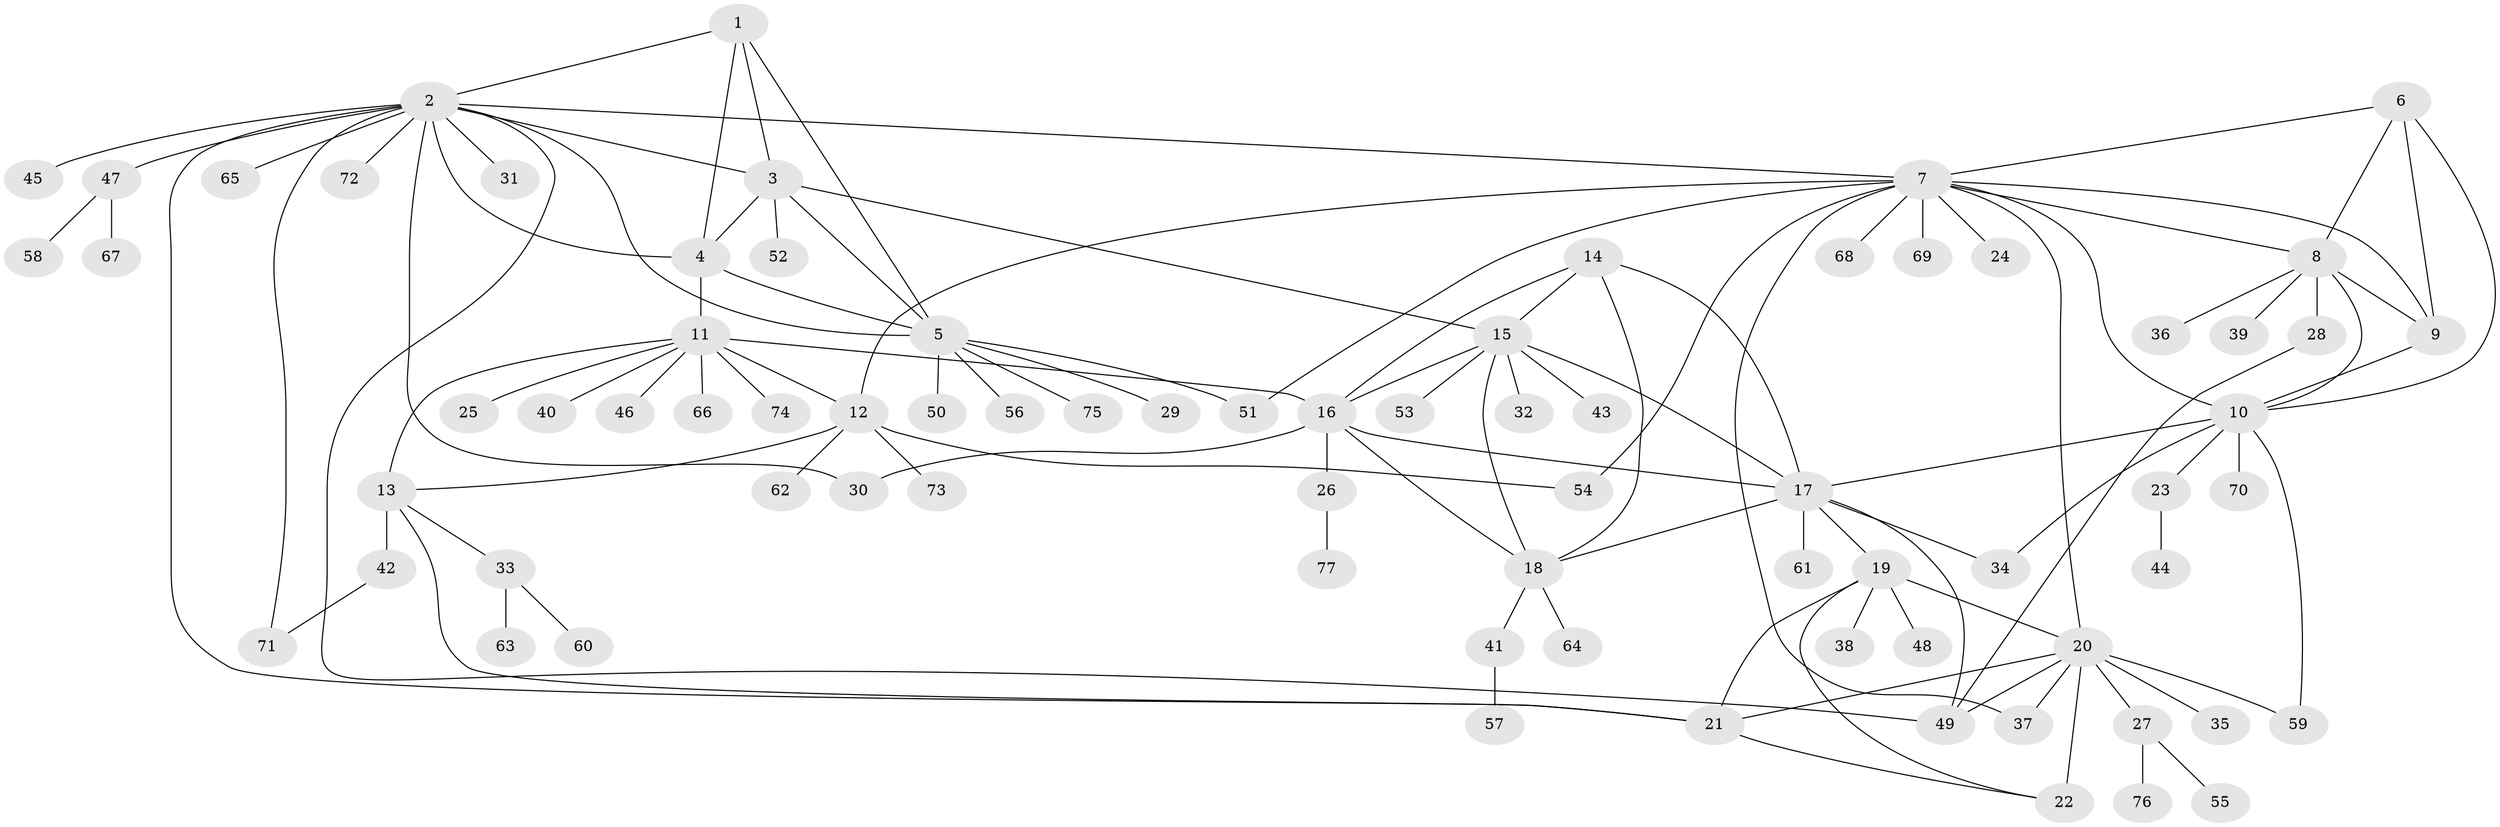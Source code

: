 // original degree distribution, {4: 0.045871559633027525, 15: 0.009174311926605505, 7: 0.027522935779816515, 6: 0.027522935779816515, 10: 0.03669724770642202, 5: 0.027522935779816515, 14: 0.009174311926605505, 8: 0.045871559633027525, 9: 0.01834862385321101, 1: 0.5596330275229358, 3: 0.03669724770642202, 2: 0.1559633027522936}
// Generated by graph-tools (version 1.1) at 2025/52/03/04/25 22:52:15]
// undirected, 77 vertices, 114 edges
graph export_dot {
  node [color=gray90,style=filled];
  1;
  2;
  3;
  4;
  5;
  6;
  7;
  8;
  9;
  10;
  11;
  12;
  13;
  14;
  15;
  16;
  17;
  18;
  19;
  20;
  21;
  22;
  23;
  24;
  25;
  26;
  27;
  28;
  29;
  30;
  31;
  32;
  33;
  34;
  35;
  36;
  37;
  38;
  39;
  40;
  41;
  42;
  43;
  44;
  45;
  46;
  47;
  48;
  49;
  50;
  51;
  52;
  53;
  54;
  55;
  56;
  57;
  58;
  59;
  60;
  61;
  62;
  63;
  64;
  65;
  66;
  67;
  68;
  69;
  70;
  71;
  72;
  73;
  74;
  75;
  76;
  77;
  1 -- 2 [weight=1.0];
  1 -- 3 [weight=1.0];
  1 -- 4 [weight=1.0];
  1 -- 5 [weight=1.0];
  2 -- 3 [weight=1.0];
  2 -- 4 [weight=1.0];
  2 -- 5 [weight=1.0];
  2 -- 7 [weight=1.0];
  2 -- 21 [weight=1.0];
  2 -- 30 [weight=1.0];
  2 -- 31 [weight=1.0];
  2 -- 45 [weight=1.0];
  2 -- 47 [weight=1.0];
  2 -- 49 [weight=1.0];
  2 -- 65 [weight=1.0];
  2 -- 71 [weight=1.0];
  2 -- 72 [weight=1.0];
  3 -- 4 [weight=1.0];
  3 -- 5 [weight=1.0];
  3 -- 15 [weight=1.0];
  3 -- 52 [weight=1.0];
  4 -- 5 [weight=1.0];
  4 -- 11 [weight=1.0];
  5 -- 29 [weight=1.0];
  5 -- 50 [weight=1.0];
  5 -- 51 [weight=1.0];
  5 -- 56 [weight=1.0];
  5 -- 75 [weight=1.0];
  6 -- 7 [weight=1.0];
  6 -- 8 [weight=1.0];
  6 -- 9 [weight=1.0];
  6 -- 10 [weight=1.0];
  7 -- 8 [weight=1.0];
  7 -- 9 [weight=1.0];
  7 -- 10 [weight=1.0];
  7 -- 12 [weight=1.0];
  7 -- 20 [weight=1.0];
  7 -- 24 [weight=1.0];
  7 -- 37 [weight=1.0];
  7 -- 51 [weight=1.0];
  7 -- 54 [weight=1.0];
  7 -- 68 [weight=1.0];
  7 -- 69 [weight=1.0];
  8 -- 9 [weight=1.0];
  8 -- 10 [weight=1.0];
  8 -- 28 [weight=1.0];
  8 -- 36 [weight=1.0];
  8 -- 39 [weight=1.0];
  9 -- 10 [weight=1.0];
  10 -- 17 [weight=1.0];
  10 -- 23 [weight=1.0];
  10 -- 34 [weight=1.0];
  10 -- 59 [weight=1.0];
  10 -- 70 [weight=1.0];
  11 -- 12 [weight=3.0];
  11 -- 13 [weight=3.0];
  11 -- 16 [weight=1.0];
  11 -- 25 [weight=1.0];
  11 -- 40 [weight=1.0];
  11 -- 46 [weight=1.0];
  11 -- 66 [weight=1.0];
  11 -- 74 [weight=1.0];
  12 -- 13 [weight=1.0];
  12 -- 54 [weight=1.0];
  12 -- 62 [weight=1.0];
  12 -- 73 [weight=1.0];
  13 -- 21 [weight=1.0];
  13 -- 33 [weight=1.0];
  13 -- 42 [weight=1.0];
  14 -- 15 [weight=1.0];
  14 -- 16 [weight=1.0];
  14 -- 17 [weight=1.0];
  14 -- 18 [weight=1.0];
  15 -- 16 [weight=1.0];
  15 -- 17 [weight=1.0];
  15 -- 18 [weight=1.0];
  15 -- 32 [weight=1.0];
  15 -- 43 [weight=1.0];
  15 -- 53 [weight=1.0];
  16 -- 17 [weight=1.0];
  16 -- 18 [weight=1.0];
  16 -- 26 [weight=1.0];
  16 -- 30 [weight=1.0];
  17 -- 18 [weight=1.0];
  17 -- 19 [weight=1.0];
  17 -- 34 [weight=1.0];
  17 -- 49 [weight=1.0];
  17 -- 61 [weight=1.0];
  18 -- 41 [weight=1.0];
  18 -- 64 [weight=1.0];
  19 -- 20 [weight=2.0];
  19 -- 21 [weight=1.0];
  19 -- 22 [weight=1.0];
  19 -- 38 [weight=1.0];
  19 -- 48 [weight=1.0];
  20 -- 21 [weight=2.0];
  20 -- 22 [weight=3.0];
  20 -- 27 [weight=1.0];
  20 -- 35 [weight=1.0];
  20 -- 37 [weight=1.0];
  20 -- 49 [weight=1.0];
  20 -- 59 [weight=1.0];
  21 -- 22 [weight=1.0];
  23 -- 44 [weight=1.0];
  26 -- 77 [weight=1.0];
  27 -- 55 [weight=1.0];
  27 -- 76 [weight=1.0];
  28 -- 49 [weight=1.0];
  33 -- 60 [weight=1.0];
  33 -- 63 [weight=1.0];
  41 -- 57 [weight=1.0];
  42 -- 71 [weight=1.0];
  47 -- 58 [weight=1.0];
  47 -- 67 [weight=1.0];
}
